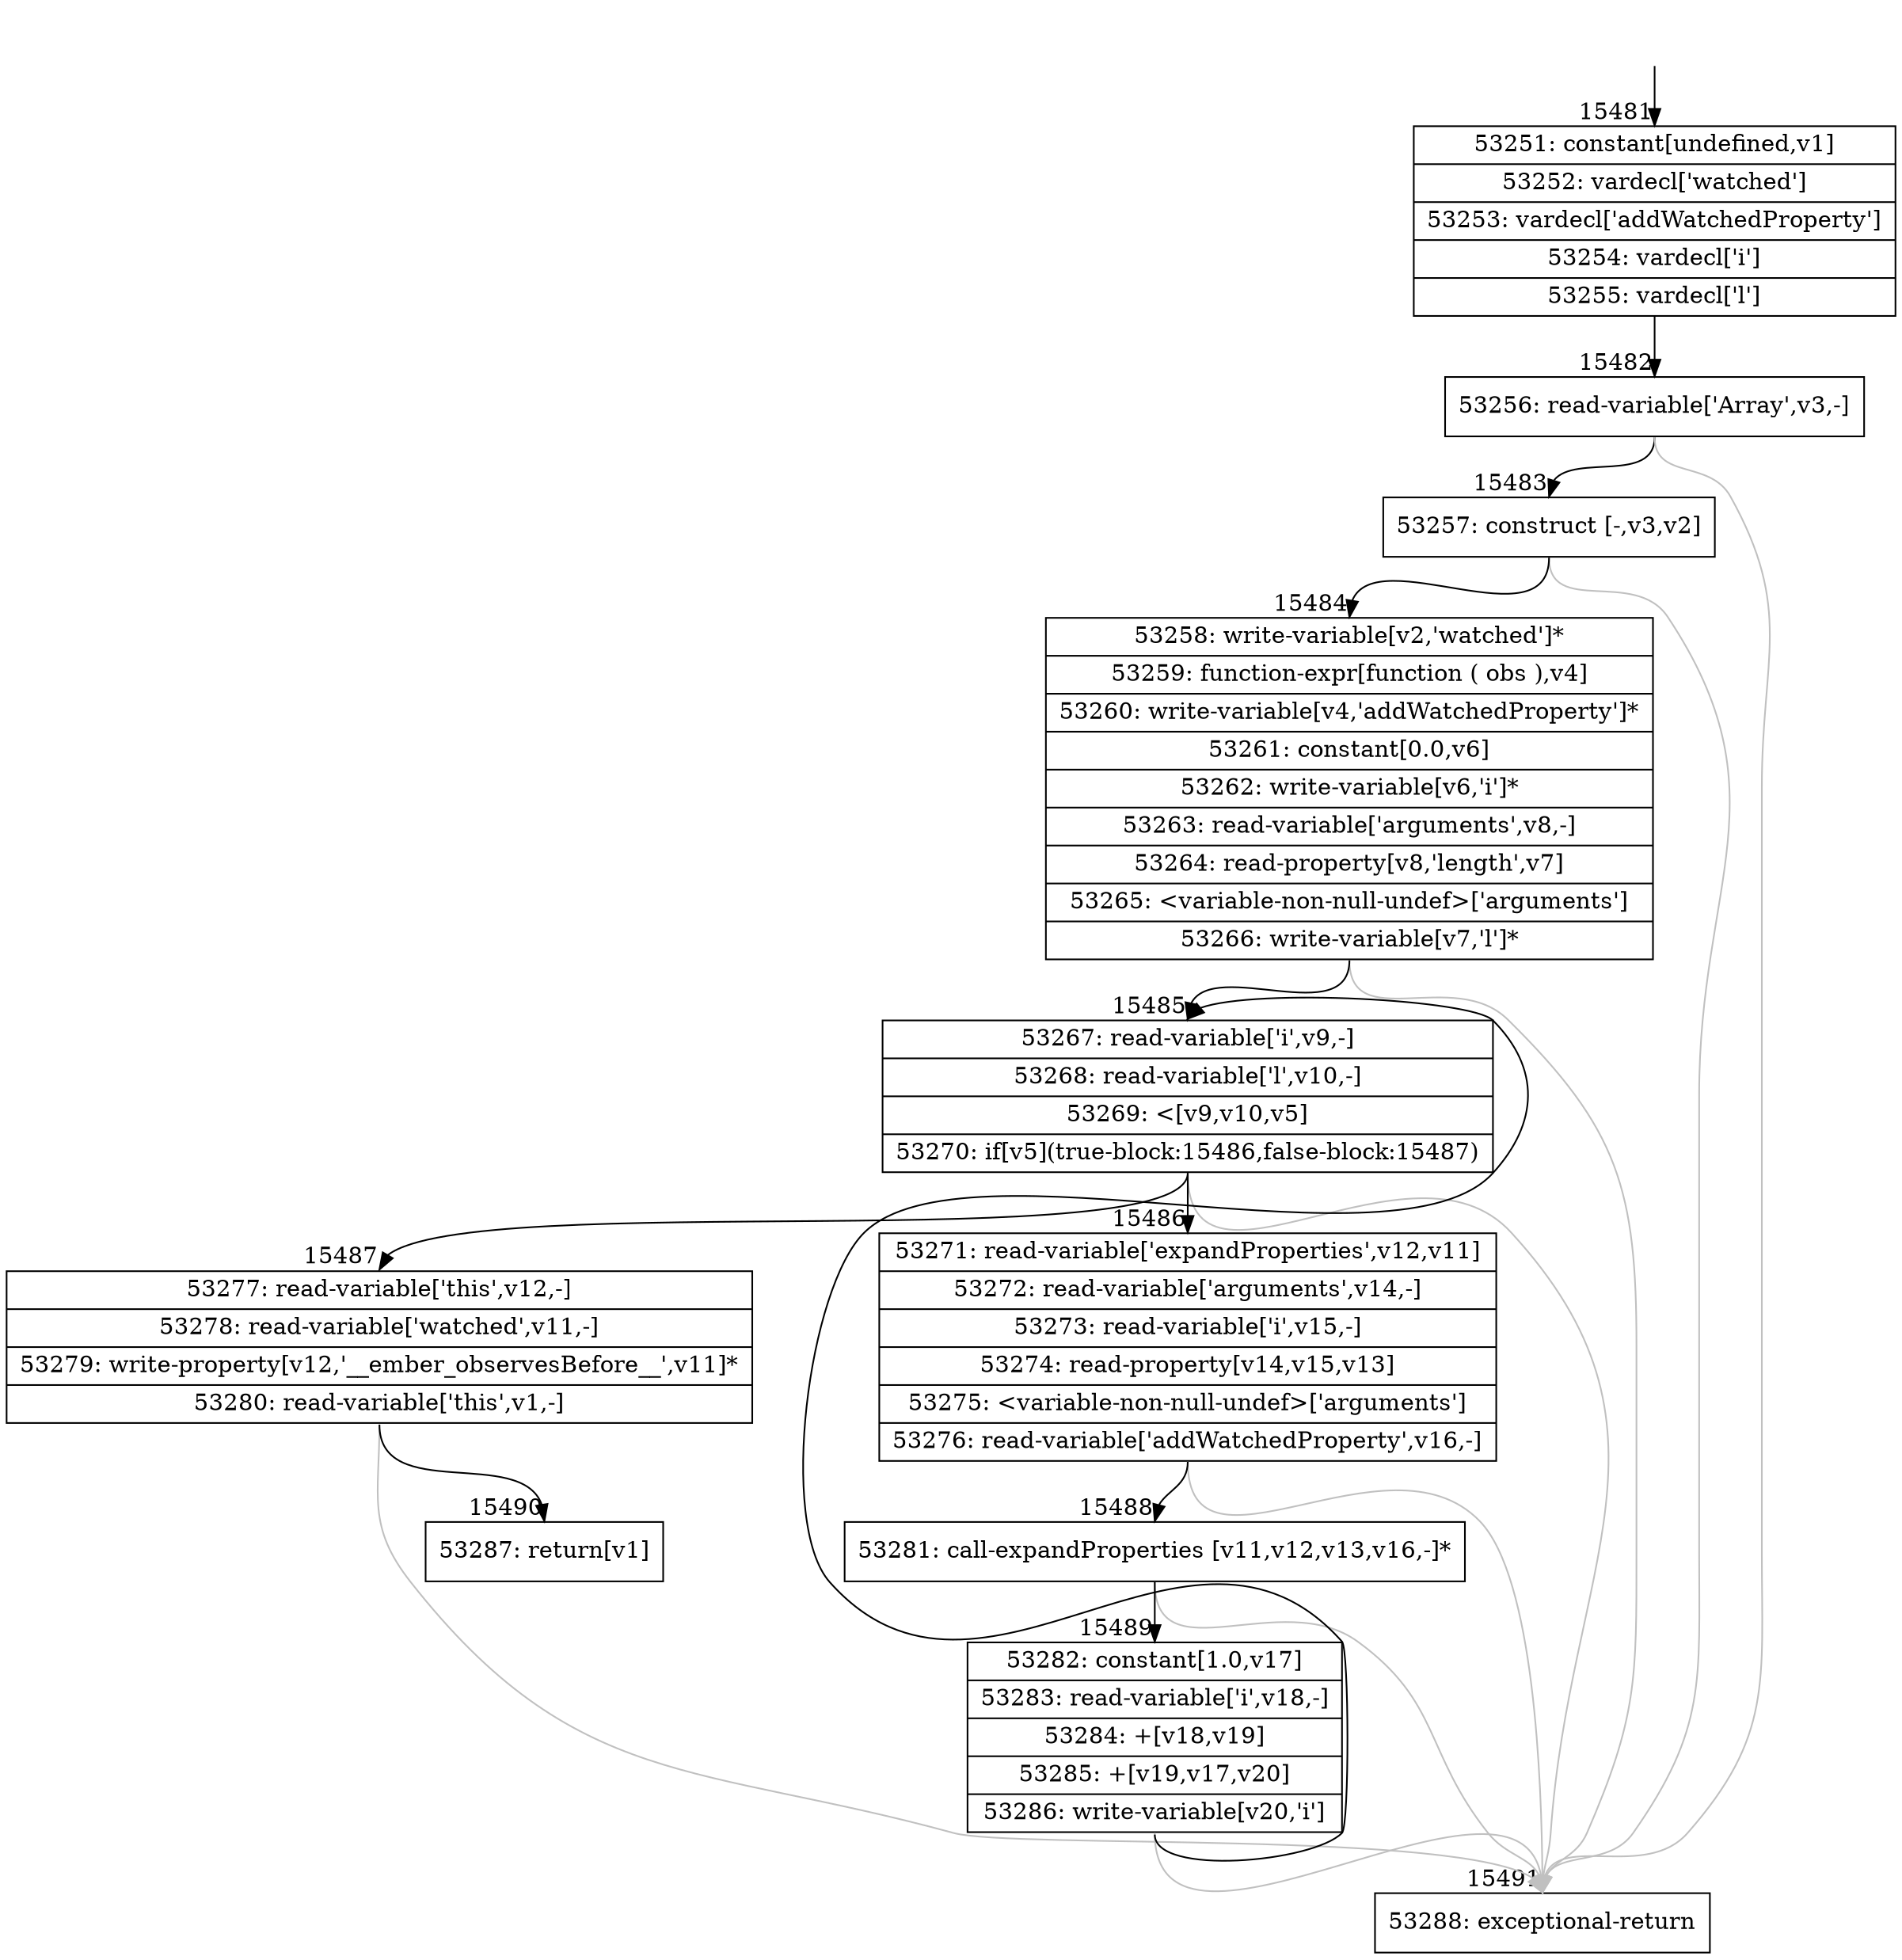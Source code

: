 digraph {
rankdir="TD"
BB_entry1308[shape=none,label=""];
BB_entry1308 -> BB15481 [tailport=s, headport=n, headlabel="    15481"]
BB15481 [shape=record label="{53251: constant[undefined,v1]|53252: vardecl['watched']|53253: vardecl['addWatchedProperty']|53254: vardecl['i']|53255: vardecl['l']}" ] 
BB15481 -> BB15482 [tailport=s, headport=n, headlabel="      15482"]
BB15482 [shape=record label="{53256: read-variable['Array',v3,-]}" ] 
BB15482 -> BB15483 [tailport=s, headport=n, headlabel="      15483"]
BB15482 -> BB15491 [tailport=s, headport=n, color=gray, headlabel="      15491"]
BB15483 [shape=record label="{53257: construct [-,v3,v2]}" ] 
BB15483 -> BB15484 [tailport=s, headport=n, headlabel="      15484"]
BB15483 -> BB15491 [tailport=s, headport=n, color=gray]
BB15484 [shape=record label="{53258: write-variable[v2,'watched']*|53259: function-expr[function ( obs ),v4]|53260: write-variable[v4,'addWatchedProperty']*|53261: constant[0.0,v6]|53262: write-variable[v6,'i']*|53263: read-variable['arguments',v8,-]|53264: read-property[v8,'length',v7]|53265: \<variable-non-null-undef\>['arguments']|53266: write-variable[v7,'l']*}" ] 
BB15484 -> BB15485 [tailport=s, headport=n, headlabel="      15485"]
BB15484 -> BB15491 [tailport=s, headport=n, color=gray]
BB15485 [shape=record label="{53267: read-variable['i',v9,-]|53268: read-variable['l',v10,-]|53269: \<[v9,v10,v5]|53270: if[v5](true-block:15486,false-block:15487)}" ] 
BB15485 -> BB15486 [tailport=s, headport=n, headlabel="      15486"]
BB15485 -> BB15487 [tailport=s, headport=n, headlabel="      15487"]
BB15485 -> BB15491 [tailport=s, headport=n, color=gray]
BB15486 [shape=record label="{53271: read-variable['expandProperties',v12,v11]|53272: read-variable['arguments',v14,-]|53273: read-variable['i',v15,-]|53274: read-property[v14,v15,v13]|53275: \<variable-non-null-undef\>['arguments']|53276: read-variable['addWatchedProperty',v16,-]}" ] 
BB15486 -> BB15488 [tailport=s, headport=n, headlabel="      15488"]
BB15486 -> BB15491 [tailport=s, headport=n, color=gray]
BB15487 [shape=record label="{53277: read-variable['this',v12,-]|53278: read-variable['watched',v11,-]|53279: write-property[v12,'__ember_observesBefore__',v11]*|53280: read-variable['this',v1,-]}" ] 
BB15487 -> BB15490 [tailport=s, headport=n, headlabel="      15490"]
BB15487 -> BB15491 [tailport=s, headport=n, color=gray]
BB15488 [shape=record label="{53281: call-expandProperties [v11,v12,v13,v16,-]*}" ] 
BB15488 -> BB15489 [tailport=s, headport=n, headlabel="      15489"]
BB15488 -> BB15491 [tailport=s, headport=n, color=gray]
BB15489 [shape=record label="{53282: constant[1.0,v17]|53283: read-variable['i',v18,-]|53284: +[v18,v19]|53285: +[v19,v17,v20]|53286: write-variable[v20,'i']}" ] 
BB15489 -> BB15485 [tailport=s, headport=n]
BB15489 -> BB15491 [tailport=s, headport=n, color=gray]
BB15490 [shape=record label="{53287: return[v1]}" ] 
BB15491 [shape=record label="{53288: exceptional-return}" ] 
//#$~ 28577
}
